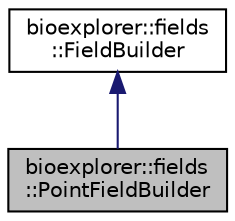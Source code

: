 digraph "bioexplorer::fields::PointFieldBuilder"
{
 // LATEX_PDF_SIZE
  edge [fontname="Helvetica",fontsize="10",labelfontname="Helvetica",labelfontsize="10"];
  node [fontname="Helvetica",fontsize="10",shape=record];
  Node1 [label="bioexplorer::fields\l::PointFieldBuilder",height=0.2,width=0.4,color="black", fillcolor="grey75", style="filled", fontcolor="black",tooltip="The PointFieldBuilder class handles electro-magnetic fields data structures."];
  Node2 -> Node1 [dir="back",color="midnightblue",fontsize="10",style="solid",fontname="Helvetica"];
  Node2 [label="bioexplorer::fields\l::FieldBuilder",height=0.2,width=0.4,color="black", fillcolor="white", style="filled",URL="$d9/dcb/classbioexplorer_1_1fields_1_1FieldBuilder.html",tooltip="The FieldBuilder class handles electro-magnetic fields data structures."];
}
